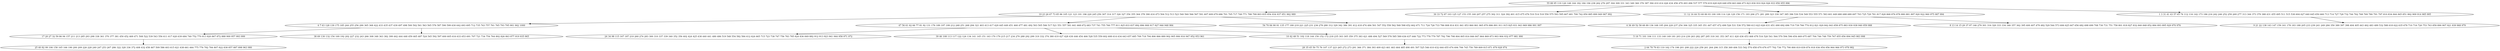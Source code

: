 digraph true_tree {
	"0" -> "1"
	"1" -> "2"
	"0" -> "3"
	"1" -> "4"
	"2" -> "5"
	"0" -> "6"
	"4" -> "7"
	"4" -> "8"
	"2" -> "9"
	"0" -> "10"
	"4" -> "11"
	"6" -> "12"
	"11" -> "13"
	"5" -> "14"
	"12" -> "15"
	"10" -> "16"
	"1" -> "17"
	"6" -> "18"
	"15" -> "19"
	"0" [label="55 88 95 119 120 148 164 182 184 194 238 262 276 297 304 309 331 343 349 360 376 387 394 410 414 426 434 456 470 493 496 537 577 579 619 628 629 648 659 663 666 673 823 830 910 924 926 933 950 955 996"];
	"1" [label="19 23 26 67 73 85 96 105 121 123 191 196 220 245 250 307 314 317 326 327 354 355 364 378 390 416 473 504 512 513 523 540 560 566 567 591 607 609 679 686 701 705 717 749 771 788 799 803 835 854 934 937 951 962 989"];
	"2" [label="6 7 63 128 139 175 185 244 255 256 290 365 368 422 433 435 437 439 497 498 500 502 561 563 565 576 587 590 599 630 642 693 695 712 735 743 757 761 765 793 795 901 942 1000"];
	"3" [label="30 33 72 87 103 125 127 153 155 160 207 257 275 302 311 324 392 401 415 475 476 510 514 518 550 575 593 595 667 681 700 742 850 885 899 949 967 992"];
	"4" [label="47 56 61 62 66 77 81 92 131 176 189 197 199 212 248 251 268 294 321 403 413 417 429 445 449 451 460 477 481 492 503 505 506 517 521 551 557 581 641 668 672 683 737 741 755 760 777 811 825 833 837 892 896 908 917 927 946 948 984"];
	"5" [label="17 20 27 32 59 86 94 157 211 213 285 293 298 338 361 370 377 381 450 452 469 471 508 522 539 543 556 611 617 620 639 684 740 752 770 813 820 867 872 888 900 957 993 999"];
	"6" [label="11 12 16 44 53 60 80 93 100 109 114 126 129 156 171 193 206 271 281 289 323 330 347 385 396 530 534 549 553 555 571 583 601 649 680 688 689 697 703 725 729 781 817 828 868 876 878 880 881 897 920 922 960 975 987 994"];
	"7" [label="24 34 98 115 167 187 210 260 274 283 300 310 337 339 340 352 356 402 424 425 438 440 441 480 486 519 548 554 582 584 612 624 665 715 723 738 747 756 783 785 824 836 849 882 912 913 923 941 944 958 971 972"];
	"8" [label="39 46 108 113 117 122 124 134 141 145 151 163 170 179 215 217 234 270 288 292 299 319 332 374 380 419 427 428 430 446 454 466 528 535 559 602 608 614 634 643 657 685 709 718 794 806 866 889 902 905 906 916 947 952 953 961"];
	"9" [label="38 69 130 132 154 169 192 202 227 232 243 266 308 348 363 382 399 442 444 448 459 465 487 524 545 592 597 600 605 616 633 653 691 707 721 734 754 764 802 826 863 877 919 935 965"];
	"10" [label="1 3 31 41 43 57 65 74 112 116 142 173 186 216 242 246 252 259 269 277 313 344 373 379 388 431 455 495 511 515 538 604 627 640 645 650 660 713 714 727 728 732 744 762 768 769 780 791 797 810 834 844 845 851 862 909 914 985 995"];
	"11" [label="10 42 48 51 102 118 144 150 152 172 218 235 303 305 359 375 383 421 488 494 527 569 578 585 589 636 637 646 722 773 778 779 787 792 796 798 804 805 816 846 847 864 869 873 903 904 932 977 981 990"];
	"12" [label="4 36 49 52 58 68 89 136 168 195 204 229 237 254 306 325 335 345 351 447 457 472 499 526 531 536 572 580 613 623 626 631 651 690 692 696 719 739 766 774 812 821 829 842 843 858 875 883 930 938 940 959 988"];
	"13" [label="28 35 45 50 75 76 107 137 223 265 272 273 291 366 371 384 393 409 423 461 463 464 485 490 491 507 525 546 610 632 644 655 674 694 706 745 750 789 809 815 871 879 928 974"];
	"14" [label="25 40 82 99 106 158 165 166 190 200 209 226 228 240 247 253 267 286 322 328 336 372 408 432 458 467 509 586 603 615 621 638 661 664 775 776 782 784 807 822 838 857 887 898 963 980"];
	"15" [label="5 18 71 101 104 111 133 140 149 181 203 214 230 263 282 287 295 318 341 353 367 411 420 436 453 468 478 516 520 541 564 570 594 596 654 669 675 687 704 746 748 759 767 855 856 894 945 983 998"];
	"16" [label="9 21 22 138 143 147 159 161 178 183 188 205 233 239 241 249 284 350 389 397 398 404 405 443 462 483 489 532 588 618 622 635 678 710 716 720 753 763 859 890 907 921 939 968 979"];
	"17" [label="54 70 84 90 91 135 177 180 219 221 225 231 236 278 280 312 329 342 386 391 412 418 474 484 501 547 552 558 562 568 598 652 662 671 711 724 726 733 786 808 814 831 841 853 860 861 865 870 886 891 911 915 925 931 943 969 986 991 997"];
	"18" [label="8 13 14 15 29 37 97 146 279 301 316 320 333 334 346 357 362 395 400 407 479 482 529 544 573 606 625 647 656 682 698 699 708 730 731 751 758 801 818 827 832 840 848 852 884 893 895 929 970 976"];
	"19" [label="2 64 78 79 83 110 162 174 198 201 208 222 224 258 261 264 296 315 358 369 406 533 542 574 658 670 676 677 702 736 772 790 800 819 839 874 918 936 954 956 964 966 973 978 982"];
}
